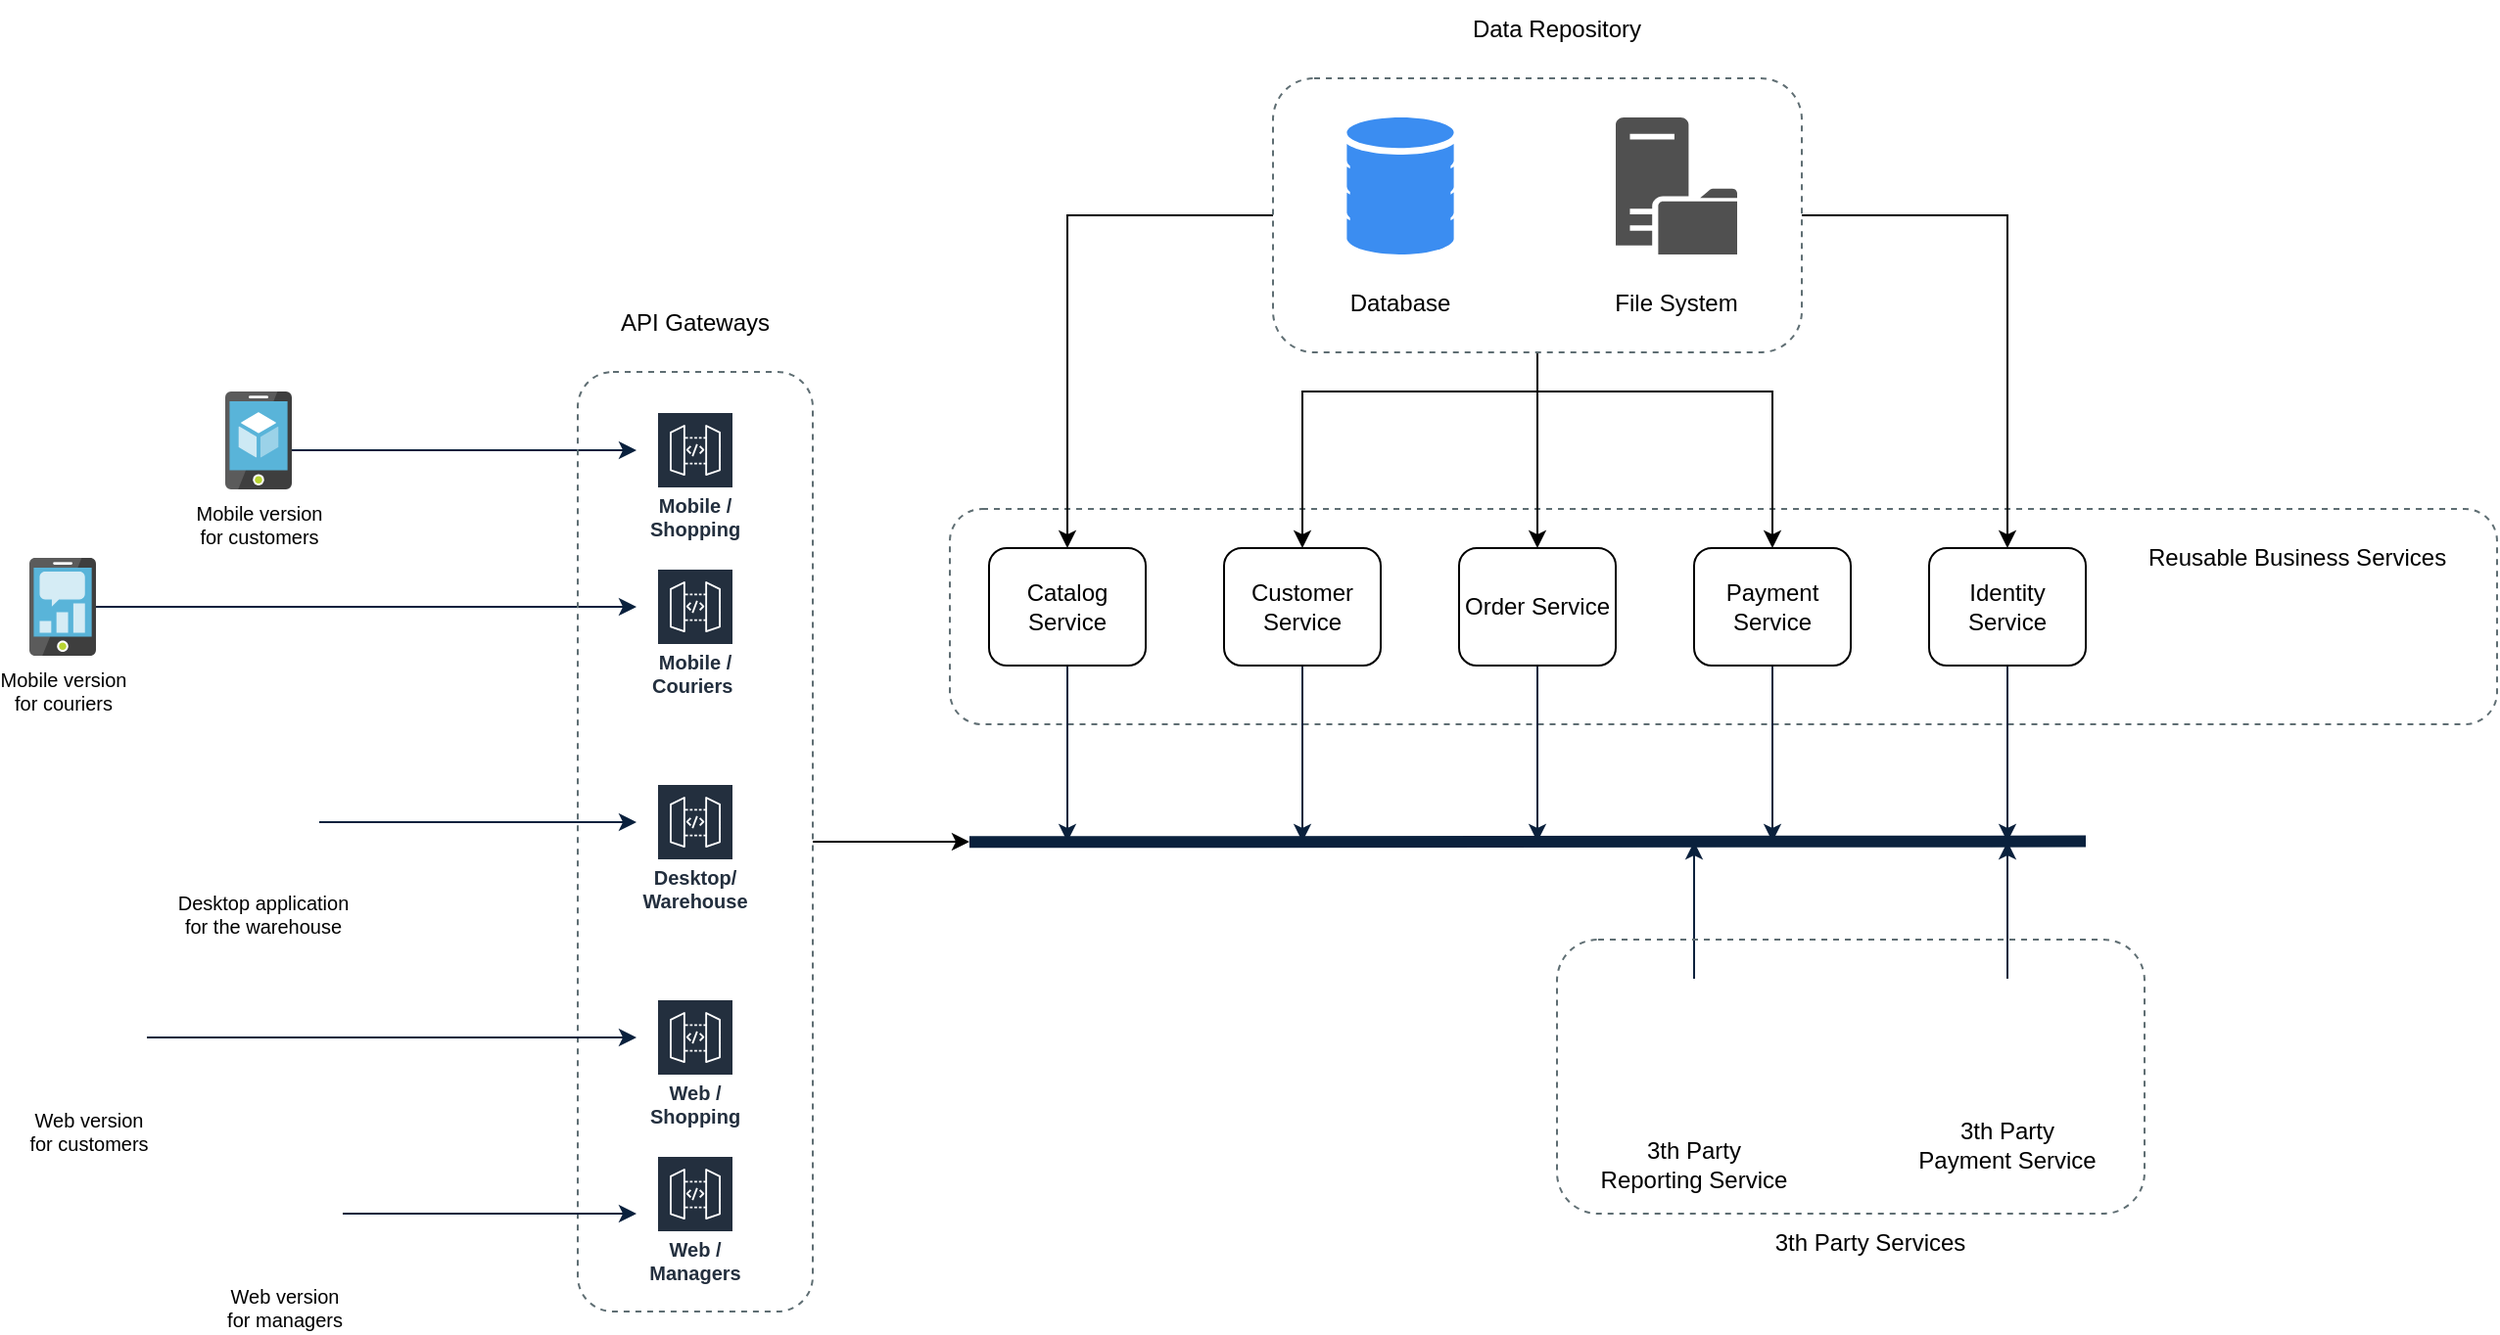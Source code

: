 <mxfile version="20.0.1" type="device"><diagram id="bcc3CyAKtZrD2o8J4xTT" name="Page-1"><mxGraphModel dx="2774" dy="2119" grid="1" gridSize="10" guides="1" tooltips="1" connect="1" arrows="1" fold="1" page="1" pageScale="1" pageWidth="850" pageHeight="1100" math="0" shadow="0"><root><mxCell id="0"/><mxCell id="1" parent="0"/><mxCell id="bnMTsrOZ8H2C3JCJFhzP-79" value="" style="rounded=1;whiteSpace=wrap;html=1;fillColor=none;strokeColor=#5F6E73;dashed=1;" parent="1" vertex="1"><mxGeometry x="-330" y="150" width="790" height="110" as="geometry"/></mxCell><mxCell id="bnMTsrOZ8H2C3JCJFhzP-13" value="Reusable Business Services" style="text;html=1;strokeColor=none;fillColor=none;align=left;verticalAlign=middle;whiteSpace=wrap;rounded=0;" parent="1" vertex="1"><mxGeometry x="280" y="160" width="160" height="30" as="geometry"/></mxCell><mxCell id="bnMTsrOZ8H2C3JCJFhzP-69" style="edgeStyle=orthogonalEdgeStyle;rounded=0;orthogonalLoop=1;jettySize=auto;html=1;startArrow=none;startFill=0;endArrow=classic;endFill=1;strokeColor=#0A213D;strokeWidth=1;" parent="1" source="bnMTsrOZ8H2C3JCJFhzP-20" edge="1"><mxGeometry relative="1" as="geometry"><mxPoint x="-270" y="320" as="targetPoint"/></mxGeometry></mxCell><mxCell id="bnMTsrOZ8H2C3JCJFhzP-20" value="Catalog Service" style="rounded=1;whiteSpace=wrap;html=1;" parent="1" vertex="1"><mxGeometry x="-310" y="170" width="80" height="60" as="geometry"/></mxCell><mxCell id="bnMTsrOZ8H2C3JCJFhzP-21" value="Data Repository" style="text;html=1;strokeColor=none;fillColor=none;align=center;verticalAlign=middle;whiteSpace=wrap;rounded=0;" parent="1" vertex="1"><mxGeometry x="-100" y="-110" width="160" height="30" as="geometry"/></mxCell><mxCell id="bnMTsrOZ8H2C3JCJFhzP-70" style="edgeStyle=orthogonalEdgeStyle;rounded=0;orthogonalLoop=1;jettySize=auto;html=1;startArrow=none;startFill=0;endArrow=classic;endFill=1;strokeColor=#0A213D;strokeWidth=1;" parent="1" source="bnMTsrOZ8H2C3JCJFhzP-22" edge="1"><mxGeometry relative="1" as="geometry"><mxPoint x="-150" y="320" as="targetPoint"/></mxGeometry></mxCell><mxCell id="bnMTsrOZ8H2C3JCJFhzP-22" value="Customer Service" style="rounded=1;whiteSpace=wrap;html=1;" parent="1" vertex="1"><mxGeometry x="-190" y="170" width="80" height="60" as="geometry"/></mxCell><mxCell id="bnMTsrOZ8H2C3JCJFhzP-71" style="edgeStyle=orthogonalEdgeStyle;rounded=0;orthogonalLoop=1;jettySize=auto;html=1;startArrow=none;startFill=0;endArrow=classic;endFill=1;strokeColor=#0A213D;strokeWidth=1;" parent="1" source="bnMTsrOZ8H2C3JCJFhzP-23" edge="1"><mxGeometry relative="1" as="geometry"><mxPoint x="-30" y="320" as="targetPoint"/></mxGeometry></mxCell><mxCell id="bnMTsrOZ8H2C3JCJFhzP-23" value="Order Service" style="rounded=1;whiteSpace=wrap;html=1;" parent="1" vertex="1"><mxGeometry x="-70" y="170" width="80" height="60" as="geometry"/></mxCell><mxCell id="bnMTsrOZ8H2C3JCJFhzP-72" style="edgeStyle=orthogonalEdgeStyle;rounded=0;orthogonalLoop=1;jettySize=auto;html=1;startArrow=none;startFill=0;endArrow=classic;endFill=1;strokeColor=#0A213D;strokeWidth=1;" parent="1" source="bnMTsrOZ8H2C3JCJFhzP-24" edge="1"><mxGeometry relative="1" as="geometry"><mxPoint x="90" y="320" as="targetPoint"/></mxGeometry></mxCell><mxCell id="bnMTsrOZ8H2C3JCJFhzP-24" value="Payment Service" style="rounded=1;whiteSpace=wrap;html=1;" parent="1" vertex="1"><mxGeometry x="50" y="170" width="80" height="60" as="geometry"/></mxCell><mxCell id="bnMTsrOZ8H2C3JCJFhzP-39" value="API Gateways" style="text;html=1;strokeColor=none;fillColor=none;align=center;verticalAlign=middle;whiteSpace=wrap;rounded=0;" parent="1" vertex="1"><mxGeometry x="-555" y="40" width="190" height="30" as="geometry"/></mxCell><mxCell id="bnMTsrOZ8H2C3JCJFhzP-50" value="" style="group" parent="1" vertex="1" connectable="0"><mxGeometry y="390" width="100" height="110" as="geometry"/></mxCell><mxCell id="bnMTsrOZ8H2C3JCJFhzP-48" value="" style="shape=image;html=1;verticalAlign=top;verticalLabelPosition=bottom;labelBackgroundColor=#ffffff;imageAspect=0;aspect=fixed;image=https://cdn2.iconfinder.com/data/icons/cornavirus-covid-19/64/_browser_statistics_analytics_graph_chart_virus_disease-128.png" parent="bnMTsrOZ8H2C3JCJFhzP-50" vertex="1"><mxGeometry x="10" width="80" height="80" as="geometry"/></mxCell><mxCell id="bnMTsrOZ8H2C3JCJFhzP-49" value="3th Party Reporting Service" style="text;html=1;strokeColor=none;fillColor=none;align=center;verticalAlign=middle;whiteSpace=wrap;rounded=0;" parent="bnMTsrOZ8H2C3JCJFhzP-50" vertex="1"><mxGeometry y="80" width="100" height="30" as="geometry"/></mxCell><mxCell id="bnMTsrOZ8H2C3JCJFhzP-73" style="edgeStyle=orthogonalEdgeStyle;rounded=0;orthogonalLoop=1;jettySize=auto;html=1;startArrow=none;startFill=0;endArrow=classic;endFill=1;strokeColor=#0A213D;strokeWidth=1;" parent="1" source="bnMTsrOZ8H2C3JCJFhzP-58" edge="1"><mxGeometry relative="1" as="geometry"><mxPoint x="210" y="320" as="targetPoint"/></mxGeometry></mxCell><mxCell id="bnMTsrOZ8H2C3JCJFhzP-58" value="Identity&lt;br&gt;Service" style="rounded=1;whiteSpace=wrap;html=1;" parent="1" vertex="1"><mxGeometry x="170" y="170" width="80" height="60" as="geometry"/></mxCell><mxCell id="bnMTsrOZ8H2C3JCJFhzP-60" value="Mobile / Shopping" style="sketch=0;outlineConnect=0;fontColor=#232F3E;gradientColor=none;strokeColor=#ffffff;fillColor=#232F3E;dashed=0;verticalLabelPosition=middle;verticalAlign=bottom;align=center;html=1;whiteSpace=wrap;fontSize=10;fontStyle=1;spacing=3;shape=mxgraph.aws4.productIcon;prIcon=mxgraph.aws4.api_gateway;" parent="1" vertex="1"><mxGeometry x="-480" y="100" width="40" height="70" as="geometry"/></mxCell><mxCell id="bnMTsrOZ8H2C3JCJFhzP-61" value="Mobile / Couriers&amp;nbsp;" style="sketch=0;outlineConnect=0;fontColor=#232F3E;gradientColor=none;strokeColor=#ffffff;fillColor=#232F3E;dashed=0;verticalLabelPosition=middle;verticalAlign=bottom;align=center;html=1;whiteSpace=wrap;fontSize=10;fontStyle=1;spacing=3;shape=mxgraph.aws4.productIcon;prIcon=mxgraph.aws4.api_gateway;" parent="1" vertex="1"><mxGeometry x="-480" y="180" width="40" height="70" as="geometry"/></mxCell><mxCell id="bnMTsrOZ8H2C3JCJFhzP-62" value="Web / Shopping" style="sketch=0;outlineConnect=0;fontColor=#232F3E;gradientColor=none;strokeColor=#ffffff;fillColor=#232F3E;dashed=0;verticalLabelPosition=middle;verticalAlign=bottom;align=center;html=1;whiteSpace=wrap;fontSize=10;fontStyle=1;spacing=3;shape=mxgraph.aws4.productIcon;prIcon=mxgraph.aws4.api_gateway;" parent="1" vertex="1"><mxGeometry x="-480" y="400" width="40" height="70" as="geometry"/></mxCell><mxCell id="bnMTsrOZ8H2C3JCJFhzP-63" value="Desktop/ Warehouse" style="sketch=0;outlineConnect=0;fontColor=#232F3E;gradientColor=none;strokeColor=#ffffff;fillColor=#232F3E;dashed=0;verticalLabelPosition=middle;verticalAlign=bottom;align=center;html=1;whiteSpace=wrap;fontSize=10;fontStyle=1;spacing=3;shape=mxgraph.aws4.productIcon;prIcon=mxgraph.aws4.api_gateway;" parent="1" vertex="1"><mxGeometry x="-480" y="290" width="40" height="70" as="geometry"/></mxCell><mxCell id="bnMTsrOZ8H2C3JCJFhzP-64" value="Web / Managers" style="sketch=0;outlineConnect=0;fontColor=#232F3E;gradientColor=none;strokeColor=#ffffff;fillColor=#232F3E;dashed=0;verticalLabelPosition=middle;verticalAlign=bottom;align=center;html=1;whiteSpace=wrap;fontSize=10;fontStyle=1;spacing=3;shape=mxgraph.aws4.productIcon;prIcon=mxgraph.aws4.api_gateway;" parent="1" vertex="1"><mxGeometry x="-480" y="480" width="40" height="70" as="geometry"/></mxCell><mxCell id="bnMTsrOZ8H2C3JCJFhzP-74" style="edgeStyle=orthogonalEdgeStyle;rounded=0;orthogonalLoop=1;jettySize=auto;html=1;startArrow=none;startFill=0;endArrow=classic;endFill=1;strokeColor=#0A213D;strokeWidth=1;" parent="1" source="bnMTsrOZ8H2C3JCJFhzP-55" edge="1"><mxGeometry relative="1" as="geometry"><mxPoint x="210" y="320" as="targetPoint"/></mxGeometry></mxCell><mxCell id="bnMTsrOZ8H2C3JCJFhzP-76" style="edgeStyle=orthogonalEdgeStyle;rounded=0;orthogonalLoop=1;jettySize=auto;html=1;startArrow=none;startFill=0;endArrow=classic;endFill=1;strokeColor=#0A213D;strokeWidth=1;" parent="1" source="bnMTsrOZ8H2C3JCJFhzP-48" edge="1"><mxGeometry relative="1" as="geometry"><mxPoint x="50" y="320" as="targetPoint"/></mxGeometry></mxCell><mxCell id="bnMTsrOZ8H2C3JCJFhzP-87" value="3th Party Services" style="text;html=1;strokeColor=none;fillColor=none;align=center;verticalAlign=middle;whiteSpace=wrap;rounded=0;" parent="1" vertex="1"><mxGeometry x="60" y="510" width="160" height="30" as="geometry"/></mxCell><mxCell id="bnMTsrOZ8H2C3JCJFhzP-90" style="edgeStyle=orthogonalEdgeStyle;rounded=0;orthogonalLoop=1;jettySize=auto;html=1;fontSize=10;startArrow=none;startFill=0;endArrow=classic;endFill=1;strokeColor=#0A213D;strokeWidth=1;" parent="1" source="bnMTsrOZ8H2C3JCJFhzP-88" edge="1"><mxGeometry relative="1" as="geometry"><mxPoint x="-490" y="120" as="targetPoint"/><Array as="points"><mxPoint x="-650" y="120"/><mxPoint x="-650" y="120"/></Array></mxGeometry></mxCell><mxCell id="bnMTsrOZ8H2C3JCJFhzP-88" value="Mobile version&lt;br&gt;for customers" style="sketch=0;aspect=fixed;html=1;points=[];align=center;image;fontSize=10;image=img/lib/mscae/App_Service_Mobile_App.svg;dashed=1;strokeColor=#5F6E73;fillColor=none;" parent="1" vertex="1"><mxGeometry x="-700" y="90" width="34" height="50" as="geometry"/></mxCell><mxCell id="bnMTsrOZ8H2C3JCJFhzP-92" style="edgeStyle=orthogonalEdgeStyle;rounded=0;orthogonalLoop=1;jettySize=auto;html=1;fontSize=10;startArrow=none;startFill=0;endArrow=classic;endFill=1;strokeColor=#0A213D;strokeWidth=1;" parent="1" source="bnMTsrOZ8H2C3JCJFhzP-89" edge="1"><mxGeometry relative="1" as="geometry"><mxPoint x="-490" y="200" as="targetPoint"/></mxGeometry></mxCell><mxCell id="bnMTsrOZ8H2C3JCJFhzP-89" value="Mobile version&lt;br&gt;for couriers" style="sketch=0;aspect=fixed;html=1;points=[];align=center;image;fontSize=10;image=img/lib/mscae/Mobile_Engagement.svg;dashed=1;strokeColor=#5F6E73;fillColor=none;" parent="1" vertex="1"><mxGeometry x="-800" y="175" width="34" height="50" as="geometry"/></mxCell><mxCell id="TzOktO_2GcQz_SyfK2Xu-14" style="edgeStyle=orthogonalEdgeStyle;rounded=0;orthogonalLoop=1;jettySize=auto;html=1;endArrow=classic;endFill=1;strokeWidth=1;" edge="1" parent="1" source="bnMTsrOZ8H2C3JCJFhzP-91"><mxGeometry relative="1" as="geometry"><mxPoint x="-320" y="320" as="targetPoint"/></mxGeometry></mxCell><mxCell id="bnMTsrOZ8H2C3JCJFhzP-91" value="" style="rounded=1;whiteSpace=wrap;html=1;fillColor=none;strokeColor=#5F6E73;dashed=1;" parent="1" vertex="1"><mxGeometry x="-520" y="80" width="120" height="480" as="geometry"/></mxCell><mxCell id="bnMTsrOZ8H2C3JCJFhzP-98" style="edgeStyle=orthogonalEdgeStyle;rounded=0;orthogonalLoop=1;jettySize=auto;html=1;fontSize=10;startArrow=none;startFill=0;endArrow=classic;endFill=1;strokeColor=#0A213D;strokeWidth=1;" parent="1" source="bnMTsrOZ8H2C3JCJFhzP-97" edge="1"><mxGeometry relative="1" as="geometry"><mxPoint x="-490" y="310" as="targetPoint"/></mxGeometry></mxCell><mxCell id="bnMTsrOZ8H2C3JCJFhzP-97" value="Desktop application &lt;br&gt;for the warehouse" style="shape=image;html=1;verticalAlign=top;verticalLabelPosition=bottom;labelBackgroundColor=#ffffff;imageAspect=0;aspect=fixed;image=https://cdn0.iconfinder.com/data/icons/icons-unleashed-vol1/128/-desktop.png;dashed=1;fontSize=10;strokeColor=#5F6E73;fillColor=none;" parent="1" vertex="1"><mxGeometry x="-710" y="281" width="58" height="58" as="geometry"/></mxCell><mxCell id="bnMTsrOZ8H2C3JCJFhzP-103" style="edgeStyle=orthogonalEdgeStyle;rounded=0;orthogonalLoop=1;jettySize=auto;html=1;fontSize=10;startArrow=none;startFill=0;endArrow=classic;endFill=1;strokeColor=#0A213D;strokeWidth=1;" parent="1" source="bnMTsrOZ8H2C3JCJFhzP-102" edge="1"><mxGeometry relative="1" as="geometry"><mxPoint x="-490" y="420" as="targetPoint"/></mxGeometry></mxCell><mxCell id="bnMTsrOZ8H2C3JCJFhzP-102" value="Web version &lt;br&gt;for customers" style="shape=image;html=1;verticalAlign=top;verticalLabelPosition=bottom;labelBackgroundColor=#ffffff;imageAspect=0;aspect=fixed;image=https://cdn2.iconfinder.com/data/icons/whcompare-servers-web-hosting/50/site-cloning-128.png;dashed=1;fontSize=10;strokeColor=#5F6E73;fillColor=none;" parent="1" vertex="1"><mxGeometry x="-800" y="390" width="60" height="60" as="geometry"/></mxCell><mxCell id="bnMTsrOZ8H2C3JCJFhzP-105" style="edgeStyle=orthogonalEdgeStyle;rounded=0;orthogonalLoop=1;jettySize=auto;html=1;fontSize=10;startArrow=none;startFill=0;endArrow=classic;endFill=1;strokeColor=#0A213D;strokeWidth=1;" parent="1" source="bnMTsrOZ8H2C3JCJFhzP-104" edge="1"><mxGeometry relative="1" as="geometry"><mxPoint x="-490" y="510" as="targetPoint"/></mxGeometry></mxCell><mxCell id="bnMTsrOZ8H2C3JCJFhzP-104" value="Web version &lt;br&gt;for managers" style="shape=image;html=1;verticalAlign=top;verticalLabelPosition=bottom;labelBackgroundColor=#ffffff;imageAspect=0;aspect=fixed;image=https://cdn2.iconfinder.com/data/icons/whcompare-servers-web-hosting/50/site-cloning-128.png;dashed=1;fontSize=10;strokeColor=#5F6E73;fillColor=none;" parent="1" vertex="1"><mxGeometry x="-700" y="480" width="60" height="60" as="geometry"/></mxCell><mxCell id="bnMTsrOZ8H2C3JCJFhzP-86" value="" style="rounded=1;whiteSpace=wrap;html=1;fillColor=none;strokeColor=#5F6E73;dashed=1;" parent="1" vertex="1"><mxGeometry x="-20" y="370" width="300" height="140" as="geometry"/></mxCell><mxCell id="bnMTsrOZ8H2C3JCJFhzP-57" value="" style="group" parent="1" vertex="1" connectable="0"><mxGeometry x="160" y="390" width="100" height="100" as="geometry"/></mxCell><mxCell id="bnMTsrOZ8H2C3JCJFhzP-55" value="" style="shape=image;html=1;verticalAlign=top;verticalLabelPosition=bottom;labelBackgroundColor=#ffffff;imageAspect=0;aspect=fixed;image=https://cdn3.iconfinder.com/data/icons/finance-152/64/28-128.png" parent="bnMTsrOZ8H2C3JCJFhzP-57" vertex="1"><mxGeometry x="20" width="60" height="60" as="geometry"/></mxCell><mxCell id="bnMTsrOZ8H2C3JCJFhzP-56" value="3th Party Payment Service" style="text;html=1;strokeColor=none;fillColor=none;align=center;verticalAlign=middle;whiteSpace=wrap;rounded=0;" parent="bnMTsrOZ8H2C3JCJFhzP-57" vertex="1"><mxGeometry y="70" width="100" height="30" as="geometry"/></mxCell><mxCell id="TzOktO_2GcQz_SyfK2Xu-2" value="" style="group" vertex="1" connectable="0" parent="1"><mxGeometry x="-150" y="-50" width="100" height="110" as="geometry"/></mxCell><mxCell id="TzOktO_2GcQz_SyfK2Xu-3" value="" style="sketch=0;html=1;aspect=fixed;strokeColor=none;shadow=0;align=center;verticalAlign=top;fillColor=#3B8DF1;shape=mxgraph.gcp2.database_2" vertex="1" parent="TzOktO_2GcQz_SyfK2Xu-2"><mxGeometry x="22.7" width="54.6" height="70" as="geometry"/></mxCell><mxCell id="TzOktO_2GcQz_SyfK2Xu-4" value="Database" style="text;html=1;strokeColor=none;fillColor=none;align=center;verticalAlign=middle;whiteSpace=wrap;rounded=0;" vertex="1" parent="TzOktO_2GcQz_SyfK2Xu-2"><mxGeometry y="80" width="100" height="30" as="geometry"/></mxCell><mxCell id="TzOktO_2GcQz_SyfK2Xu-5" value="" style="sketch=0;pointerEvents=1;shadow=0;dashed=0;html=1;strokeColor=none;fillColor=#505050;labelPosition=center;verticalLabelPosition=bottom;verticalAlign=top;outlineConnect=0;align=center;shape=mxgraph.office.servers.file_server;" vertex="1" parent="1"><mxGeometry x="10" y="-50" width="62" height="70" as="geometry"/></mxCell><mxCell id="TzOktO_2GcQz_SyfK2Xu-6" value="File System" style="text;html=1;strokeColor=none;fillColor=none;align=center;verticalAlign=middle;whiteSpace=wrap;rounded=0;" vertex="1" parent="1"><mxGeometry x="-9" y="30" width="100" height="30" as="geometry"/></mxCell><mxCell id="TzOktO_2GcQz_SyfK2Xu-8" style="edgeStyle=orthogonalEdgeStyle;rounded=0;orthogonalLoop=1;jettySize=auto;html=1;exitX=0;exitY=0.5;exitDx=0;exitDy=0;entryX=0.5;entryY=0;entryDx=0;entryDy=0;" edge="1" parent="1" source="TzOktO_2GcQz_SyfK2Xu-7" target="bnMTsrOZ8H2C3JCJFhzP-20"><mxGeometry relative="1" as="geometry"><Array as="points"><mxPoint x="-270"/></Array></mxGeometry></mxCell><mxCell id="TzOktO_2GcQz_SyfK2Xu-9" style="edgeStyle=orthogonalEdgeStyle;rounded=0;orthogonalLoop=1;jettySize=auto;html=1;entryX=0.5;entryY=0;entryDx=0;entryDy=0;" edge="1" parent="1" source="TzOktO_2GcQz_SyfK2Xu-7" target="bnMTsrOZ8H2C3JCJFhzP-58"><mxGeometry relative="1" as="geometry"/></mxCell><mxCell id="TzOktO_2GcQz_SyfK2Xu-10" style="edgeStyle=orthogonalEdgeStyle;rounded=0;orthogonalLoop=1;jettySize=auto;html=1;" edge="1" parent="1" source="TzOktO_2GcQz_SyfK2Xu-7" target="bnMTsrOZ8H2C3JCJFhzP-24"><mxGeometry relative="1" as="geometry"><Array as="points"><mxPoint x="-30" y="90"/><mxPoint x="90" y="90"/></Array></mxGeometry></mxCell><mxCell id="TzOktO_2GcQz_SyfK2Xu-11" style="edgeStyle=orthogonalEdgeStyle;rounded=0;orthogonalLoop=1;jettySize=auto;html=1;entryX=0.5;entryY=0;entryDx=0;entryDy=0;" edge="1" parent="1" source="TzOktO_2GcQz_SyfK2Xu-7" target="bnMTsrOZ8H2C3JCJFhzP-22"><mxGeometry relative="1" as="geometry"><Array as="points"><mxPoint x="-30" y="90"/><mxPoint x="-150" y="90"/></Array></mxGeometry></mxCell><mxCell id="TzOktO_2GcQz_SyfK2Xu-12" style="edgeStyle=orthogonalEdgeStyle;rounded=0;orthogonalLoop=1;jettySize=auto;html=1;exitX=0.5;exitY=1;exitDx=0;exitDy=0;entryX=0.5;entryY=0;entryDx=0;entryDy=0;" edge="1" parent="1" source="TzOktO_2GcQz_SyfK2Xu-7" target="bnMTsrOZ8H2C3JCJFhzP-23"><mxGeometry relative="1" as="geometry"/></mxCell><mxCell id="TzOktO_2GcQz_SyfK2Xu-7" value="" style="rounded=1;whiteSpace=wrap;html=1;fillColor=none;strokeColor=#5F6E73;dashed=1;" vertex="1" parent="1"><mxGeometry x="-165" y="-70" width="270" height="140" as="geometry"/></mxCell><mxCell id="TzOktO_2GcQz_SyfK2Xu-13" style="edgeStyle=orthogonalEdgeStyle;rounded=0;orthogonalLoop=1;jettySize=auto;html=1;fontSize=10;startArrow=none;startFill=0;endArrow=none;endFill=0;strokeColor=#0A213D;strokeWidth=6;" edge="1" parent="1"><mxGeometry relative="1" as="geometry"><mxPoint x="250" y="319.76" as="targetPoint"/><mxPoint x="-320" y="320.18" as="sourcePoint"/><Array as="points"><mxPoint x="250" y="320.18"/></Array></mxGeometry></mxCell></root></mxGraphModel></diagram></mxfile>